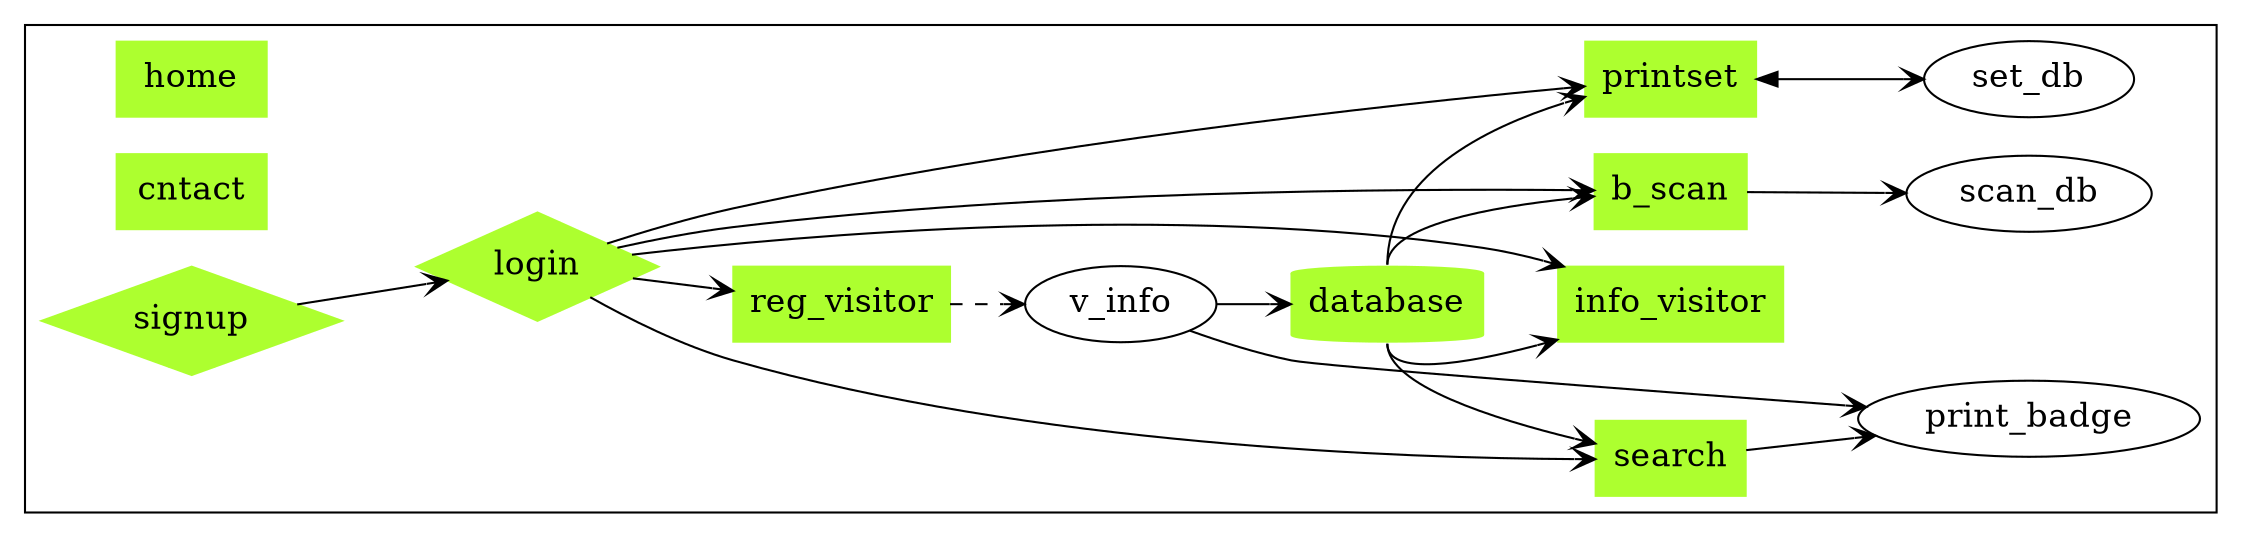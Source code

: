 // start at home.php page
digraph {
    node [width = 1; height = 0.5; fontsize = 16;];
    edge [arrowhead = open;];
    rankdir = LR;
    
    subgraph cluster_event_app {
        home [style = filled;shape = rect;color = greenyellow;];
        reg_visitor [style = filled;shape = rect;color = greenyellow;];
        info_visitor [style = filled;shape = rect;color = greenyellow;];
        b_scan [style = filled;shape = rect;color = greenyellow;];
        search [style = filled;shape = rect;color = greenyellow;];
        printset [style = filled;shape = rect;color = greenyellow;];
        cntact [style = filled;shape = rect;color = greenyellow;];
        signup [shape = Mdiamond;style = filled;color = greenyellow;tooltip = "1. must signup then login";];
        login [shape = Mdiamond;style = filled;color = greenyellow;tooltip = "2. must login then access all";];
        database [shape = cylinder;style = filled;color = greenyellow;];
        signup -> login;
        login -> reg_visitor;
        login -> info_visitor ;
        login -> b_scan;
        login -> search;
        login -> printset;
        search -> print_badge;
        b_scan -> scan_db;
        printset -> set_db[dir=both];
        reg_visitor -> v_info[decorate=true; style =dashed];
        v_info -> database;
        v_info -> print_badge;
        
        database -> info_visitor [tailport = s;];
        database -> b_scan[tailport = n;];
        database -> search[tailport = s;];
        database -> printset[tailport = n;];
    }
}